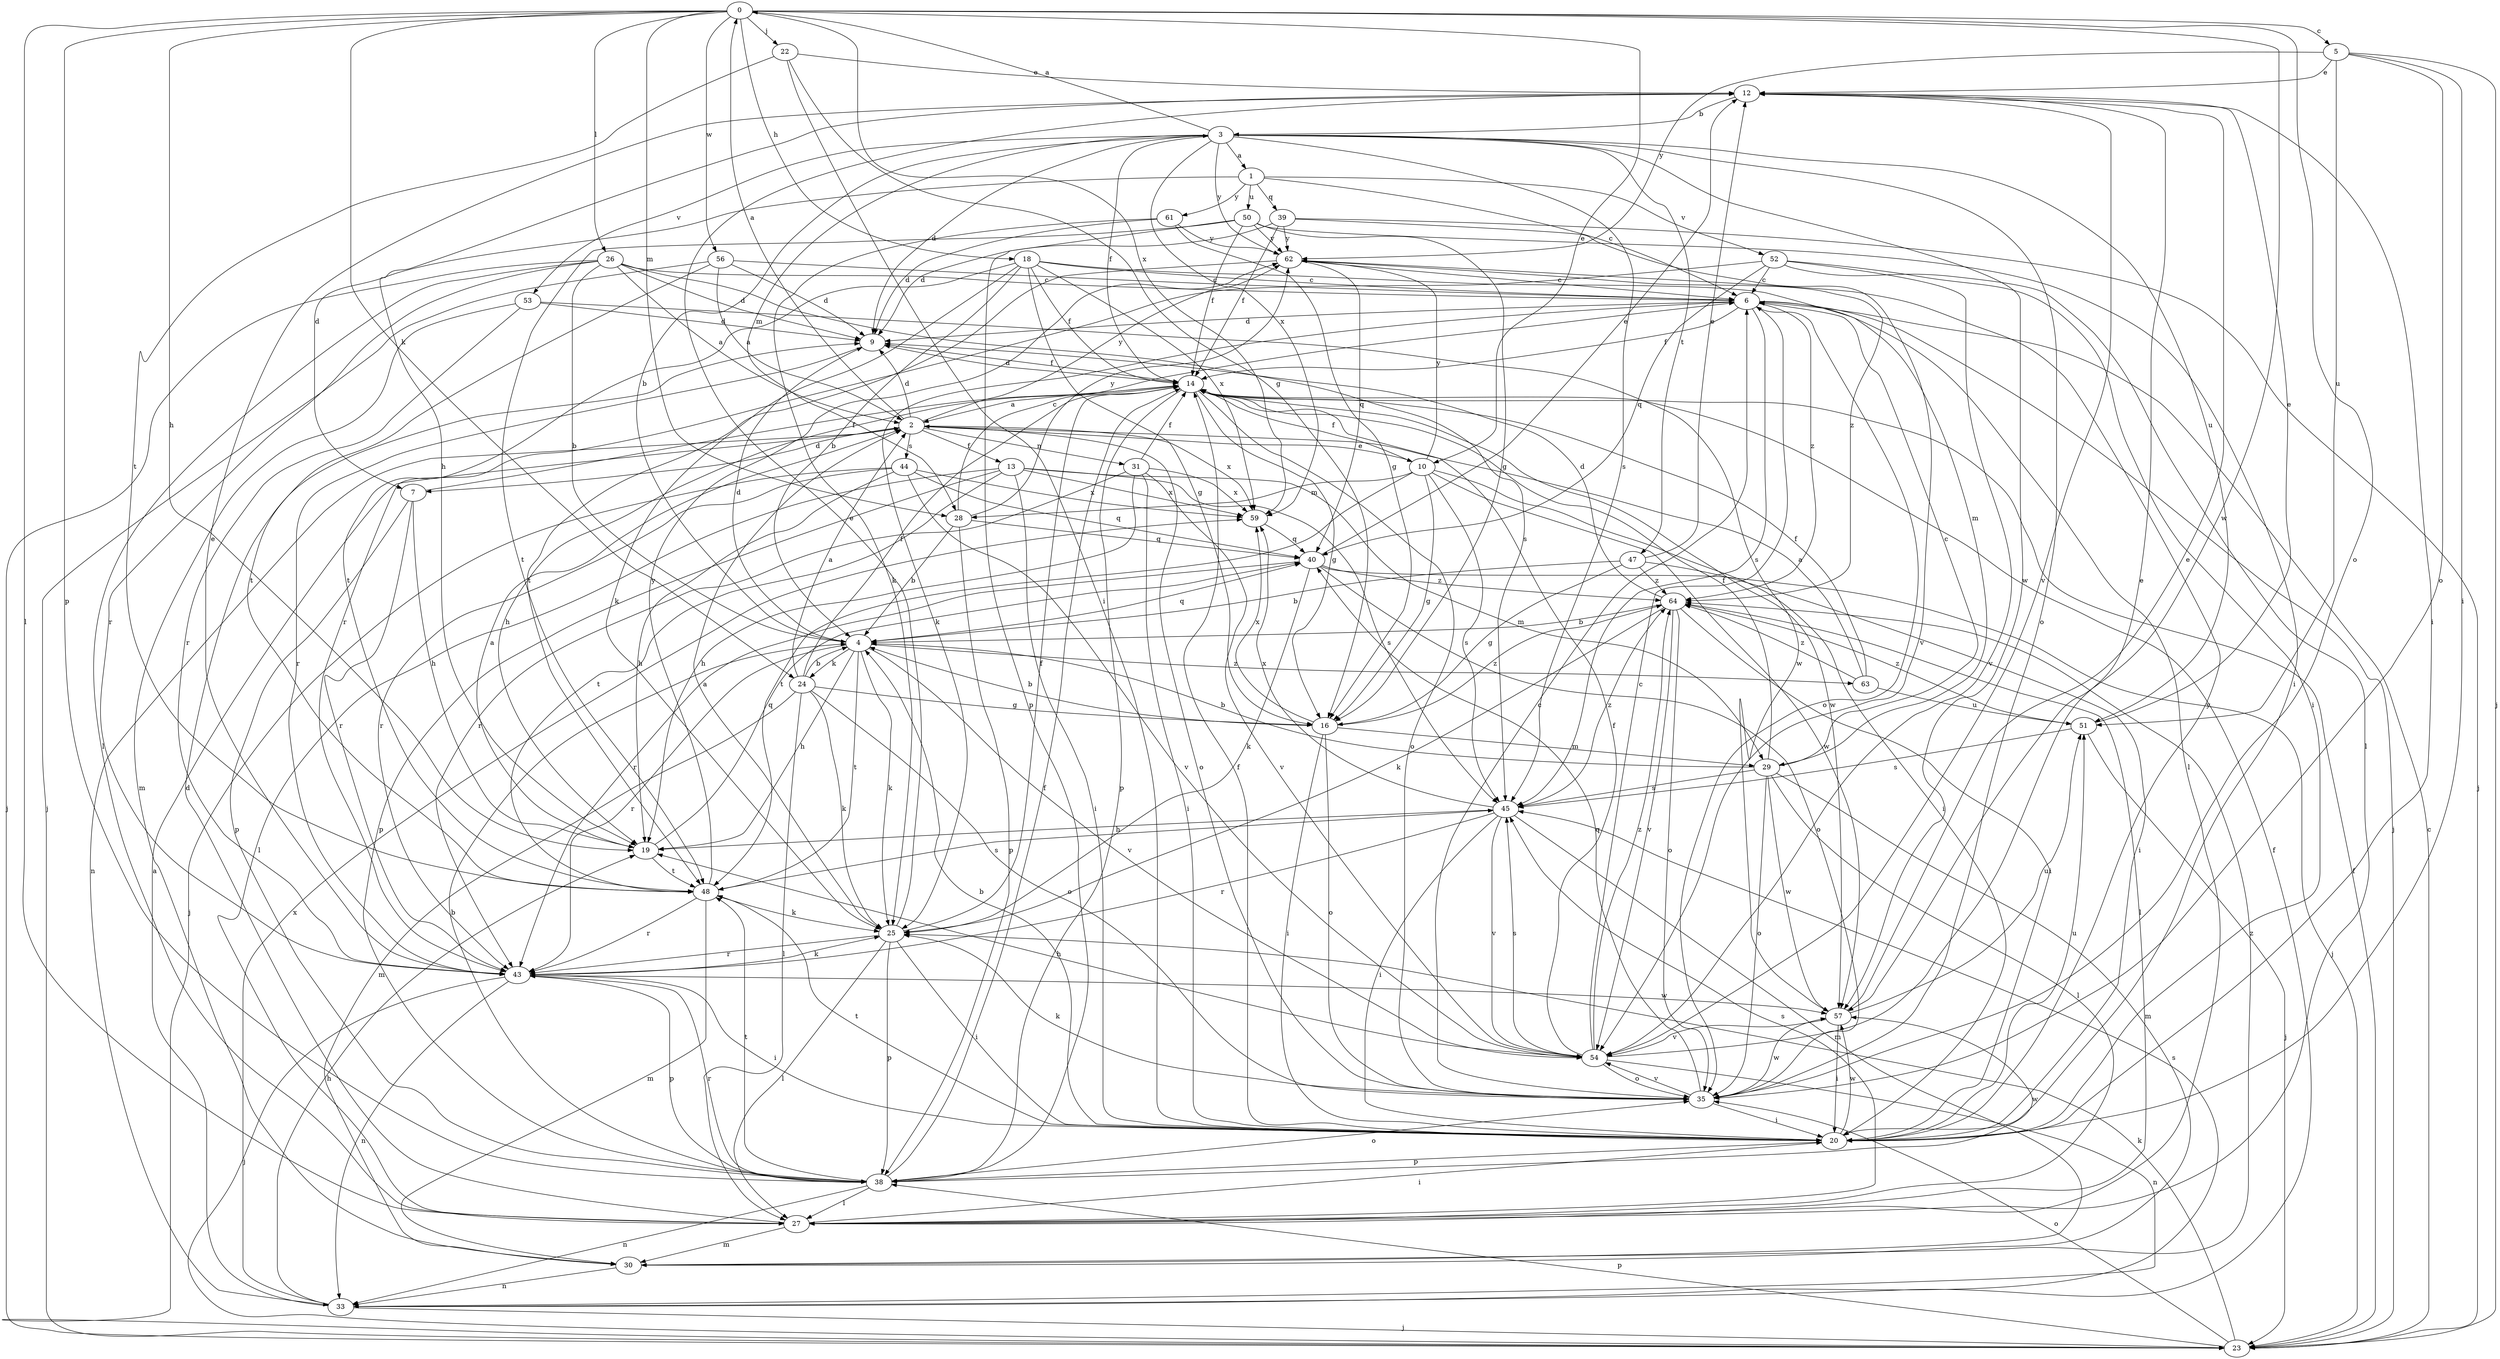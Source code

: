 strict digraph  {
0;
1;
2;
3;
4;
5;
6;
7;
9;
10;
12;
13;
14;
16;
18;
19;
20;
22;
23;
24;
25;
26;
27;
28;
29;
30;
31;
33;
35;
38;
39;
40;
43;
44;
45;
47;
48;
50;
51;
52;
53;
54;
56;
57;
59;
61;
62;
63;
64;
0 -> 5  [label=c];
0 -> 10  [label=e];
0 -> 18  [label=h];
0 -> 19  [label=h];
0 -> 22  [label=j];
0 -> 24  [label=k];
0 -> 26  [label=l];
0 -> 27  [label=l];
0 -> 28  [label=m];
0 -> 35  [label=o];
0 -> 38  [label=p];
0 -> 56  [label=w];
0 -> 57  [label=w];
0 -> 59  [label=x];
1 -> 6  [label=c];
1 -> 7  [label=d];
1 -> 39  [label=q];
1 -> 50  [label=u];
1 -> 52  [label=v];
1 -> 61  [label=y];
2 -> 0  [label=a];
2 -> 7  [label=d];
2 -> 9  [label=d];
2 -> 10  [label=e];
2 -> 13  [label=f];
2 -> 31  [label=n];
2 -> 33  [label=n];
2 -> 35  [label=o];
2 -> 44  [label=s];
2 -> 59  [label=x];
2 -> 62  [label=y];
3 -> 0  [label=a];
3 -> 1  [label=a];
3 -> 9  [label=d];
3 -> 14  [label=f];
3 -> 28  [label=m];
3 -> 35  [label=o];
3 -> 45  [label=s];
3 -> 47  [label=t];
3 -> 51  [label=u];
3 -> 53  [label=v];
3 -> 57  [label=w];
3 -> 59  [label=x];
3 -> 62  [label=y];
4 -> 3  [label=b];
4 -> 9  [label=d];
4 -> 19  [label=h];
4 -> 24  [label=k];
4 -> 25  [label=k];
4 -> 40  [label=q];
4 -> 43  [label=r];
4 -> 48  [label=t];
4 -> 54  [label=v];
4 -> 63  [label=z];
5 -> 12  [label=e];
5 -> 20  [label=i];
5 -> 23  [label=j];
5 -> 35  [label=o];
5 -> 51  [label=u];
5 -> 62  [label=y];
6 -> 9  [label=d];
6 -> 14  [label=f];
6 -> 23  [label=j];
6 -> 25  [label=k];
6 -> 27  [label=l];
6 -> 35  [label=o];
6 -> 45  [label=s];
6 -> 64  [label=z];
7 -> 14  [label=f];
7 -> 19  [label=h];
7 -> 38  [label=p];
7 -> 43  [label=r];
9 -> 14  [label=f];
9 -> 43  [label=r];
10 -> 14  [label=f];
10 -> 16  [label=g];
10 -> 20  [label=i];
10 -> 28  [label=m];
10 -> 45  [label=s];
10 -> 48  [label=t];
10 -> 57  [label=w];
10 -> 62  [label=y];
12 -> 3  [label=b];
12 -> 19  [label=h];
12 -> 20  [label=i];
12 -> 54  [label=v];
13 -> 20  [label=i];
13 -> 27  [label=l];
13 -> 29  [label=m];
13 -> 38  [label=p];
13 -> 45  [label=s];
13 -> 48  [label=t];
13 -> 59  [label=x];
14 -> 2  [label=a];
14 -> 9  [label=d];
14 -> 16  [label=g];
14 -> 19  [label=h];
14 -> 35  [label=o];
14 -> 38  [label=p];
14 -> 57  [label=w];
16 -> 4  [label=b];
16 -> 20  [label=i];
16 -> 29  [label=m];
16 -> 35  [label=o];
16 -> 59  [label=x];
16 -> 64  [label=z];
18 -> 4  [label=b];
18 -> 6  [label=c];
18 -> 14  [label=f];
18 -> 16  [label=g];
18 -> 25  [label=k];
18 -> 29  [label=m];
18 -> 48  [label=t];
18 -> 59  [label=x];
19 -> 2  [label=a];
19 -> 40  [label=q];
19 -> 48  [label=t];
20 -> 4  [label=b];
20 -> 14  [label=f];
20 -> 38  [label=p];
20 -> 48  [label=t];
20 -> 51  [label=u];
20 -> 57  [label=w];
20 -> 62  [label=y];
22 -> 12  [label=e];
22 -> 16  [label=g];
22 -> 20  [label=i];
22 -> 48  [label=t];
23 -> 6  [label=c];
23 -> 14  [label=f];
23 -> 25  [label=k];
23 -> 35  [label=o];
23 -> 38  [label=p];
24 -> 2  [label=a];
24 -> 4  [label=b];
24 -> 14  [label=f];
24 -> 16  [label=g];
24 -> 25  [label=k];
24 -> 27  [label=l];
24 -> 30  [label=m];
24 -> 35  [label=o];
25 -> 2  [label=a];
25 -> 12  [label=e];
25 -> 14  [label=f];
25 -> 20  [label=i];
25 -> 27  [label=l];
25 -> 38  [label=p];
25 -> 43  [label=r];
26 -> 2  [label=a];
26 -> 4  [label=b];
26 -> 6  [label=c];
26 -> 9  [label=d];
26 -> 23  [label=j];
26 -> 27  [label=l];
26 -> 43  [label=r];
26 -> 45  [label=s];
27 -> 9  [label=d];
27 -> 20  [label=i];
27 -> 30  [label=m];
27 -> 45  [label=s];
28 -> 4  [label=b];
28 -> 6  [label=c];
28 -> 38  [label=p];
28 -> 40  [label=q];
28 -> 62  [label=y];
29 -> 4  [label=b];
29 -> 6  [label=c];
29 -> 14  [label=f];
29 -> 27  [label=l];
29 -> 30  [label=m];
29 -> 35  [label=o];
29 -> 45  [label=s];
29 -> 57  [label=w];
30 -> 33  [label=n];
30 -> 64  [label=z];
31 -> 14  [label=f];
31 -> 19  [label=h];
31 -> 20  [label=i];
31 -> 43  [label=r];
31 -> 54  [label=v];
31 -> 59  [label=x];
33 -> 2  [label=a];
33 -> 14  [label=f];
33 -> 19  [label=h];
33 -> 23  [label=j];
33 -> 45  [label=s];
33 -> 59  [label=x];
35 -> 6  [label=c];
35 -> 20  [label=i];
35 -> 25  [label=k];
35 -> 40  [label=q];
35 -> 54  [label=v];
35 -> 57  [label=w];
38 -> 4  [label=b];
38 -> 14  [label=f];
38 -> 27  [label=l];
38 -> 33  [label=n];
38 -> 35  [label=o];
38 -> 43  [label=r];
38 -> 48  [label=t];
38 -> 57  [label=w];
39 -> 9  [label=d];
39 -> 14  [label=f];
39 -> 23  [label=j];
39 -> 54  [label=v];
39 -> 62  [label=y];
40 -> 12  [label=e];
40 -> 23  [label=j];
40 -> 25  [label=k];
40 -> 35  [label=o];
40 -> 43  [label=r];
40 -> 64  [label=z];
43 -> 12  [label=e];
43 -> 20  [label=i];
43 -> 23  [label=j];
43 -> 25  [label=k];
43 -> 33  [label=n];
43 -> 38  [label=p];
43 -> 57  [label=w];
44 -> 19  [label=h];
44 -> 23  [label=j];
44 -> 40  [label=q];
44 -> 43  [label=r];
44 -> 54  [label=v];
44 -> 59  [label=x];
45 -> 19  [label=h];
45 -> 20  [label=i];
45 -> 30  [label=m];
45 -> 43  [label=r];
45 -> 54  [label=v];
45 -> 59  [label=x];
45 -> 64  [label=z];
47 -> 4  [label=b];
47 -> 12  [label=e];
47 -> 16  [label=g];
47 -> 20  [label=i];
47 -> 64  [label=z];
48 -> 25  [label=k];
48 -> 30  [label=m];
48 -> 43  [label=r];
48 -> 45  [label=s];
48 -> 62  [label=y];
50 -> 14  [label=f];
50 -> 16  [label=g];
50 -> 20  [label=i];
50 -> 38  [label=p];
50 -> 48  [label=t];
50 -> 62  [label=y];
51 -> 12  [label=e];
51 -> 23  [label=j];
51 -> 45  [label=s];
51 -> 64  [label=z];
52 -> 6  [label=c];
52 -> 20  [label=i];
52 -> 27  [label=l];
52 -> 40  [label=q];
52 -> 43  [label=r];
52 -> 54  [label=v];
53 -> 9  [label=d];
53 -> 30  [label=m];
53 -> 43  [label=r];
53 -> 57  [label=w];
54 -> 6  [label=c];
54 -> 12  [label=e];
54 -> 14  [label=f];
54 -> 19  [label=h];
54 -> 33  [label=n];
54 -> 35  [label=o];
54 -> 45  [label=s];
54 -> 64  [label=z];
56 -> 2  [label=a];
56 -> 6  [label=c];
56 -> 9  [label=d];
56 -> 23  [label=j];
56 -> 48  [label=t];
57 -> 12  [label=e];
57 -> 20  [label=i];
57 -> 51  [label=u];
57 -> 54  [label=v];
59 -> 40  [label=q];
61 -> 9  [label=d];
61 -> 16  [label=g];
61 -> 25  [label=k];
61 -> 62  [label=y];
62 -> 6  [label=c];
62 -> 40  [label=q];
62 -> 48  [label=t];
62 -> 64  [label=z];
63 -> 2  [label=a];
63 -> 14  [label=f];
63 -> 51  [label=u];
63 -> 64  [label=z];
64 -> 4  [label=b];
64 -> 9  [label=d];
64 -> 20  [label=i];
64 -> 25  [label=k];
64 -> 27  [label=l];
64 -> 35  [label=o];
64 -> 54  [label=v];
}
